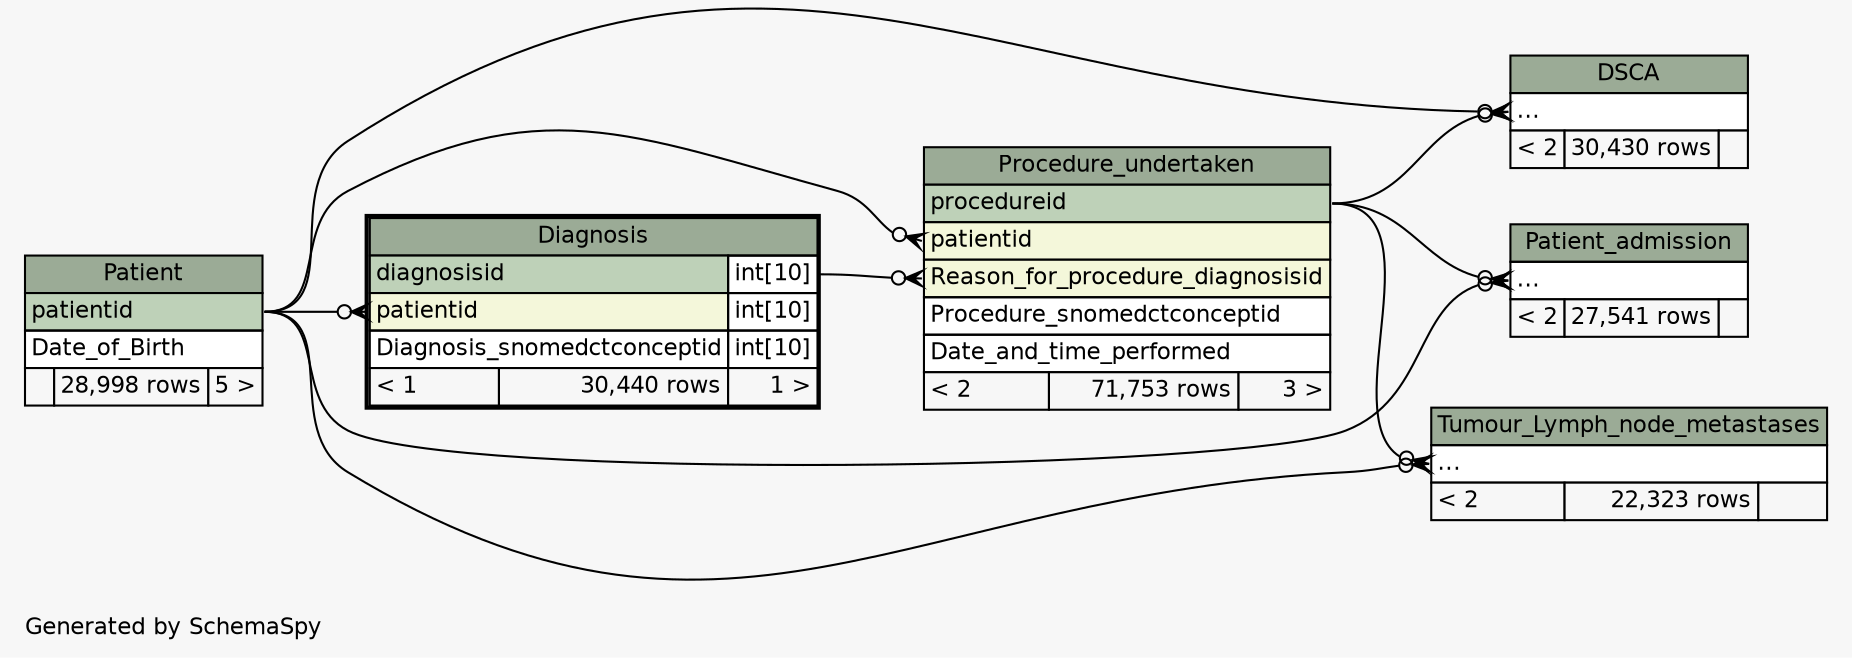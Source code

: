 // dot 2.28.0 on Mac OS X 10.8.1
// SchemaSpy rev 590
digraph "twoDegreesRelationshipsDiagram" {
  graph [
    rankdir="RL"
    bgcolor="#f7f7f7"
    label="\nGenerated by SchemaSpy"
    labeljust="l"
    nodesep="0.18"
    ranksep="0.46"
    fontname="Helvetica"
    fontsize="11"
  ];
  node [
    fontname="Helvetica"
    fontsize="11"
    shape="plaintext"
  ];
  edge [
    arrowsize="0.8"
  ];
  "Diagnosis":"patientid":w -> "Patient":"patientid":e [arrowhead=none dir=back arrowtail=crowodot];
  "DSCA":"elipses":w -> "Patient":"patientid":e [arrowhead=none dir=back arrowtail=crowodot];
  "DSCA":"elipses":w -> "Procedure_undertaken":"procedureid":e [arrowhead=none dir=back arrowtail=crowodot];
  "Patient_admission":"elipses":w -> "Patient":"patientid":e [arrowhead=none dir=back arrowtail=crowodot];
  "Patient_admission":"elipses":w -> "Procedure_undertaken":"procedureid":e [arrowhead=none dir=back arrowtail=crowodot];
  "Procedure_undertaken":"patientid":w -> "Patient":"patientid":e [arrowhead=none dir=back arrowtail=crowodot];
  "Procedure_undertaken":"Reason_for_procedure_diagnosisid":w -> "Diagnosis":"diagnosisid.type":e [arrowhead=none dir=back arrowtail=crowodot];
  "Tumour_Lymph_node_metastases":"elipses":w -> "Patient":"patientid":e [arrowhead=none dir=back arrowtail=crowodot];
  "Tumour_Lymph_node_metastases":"elipses":w -> "Procedure_undertaken":"procedureid":e [arrowhead=none dir=back arrowtail=crowodot];
  "Diagnosis" [
    label=<
    <TABLE BORDER="2" CELLBORDER="1" CELLSPACING="0" BGCOLOR="#ffffff">
      <TR><TD COLSPAN="3" BGCOLOR="#9bab96" ALIGN="CENTER">Diagnosis</TD></TR>
      <TR><TD PORT="diagnosisid" COLSPAN="2" BGCOLOR="#bed1b8" ALIGN="LEFT">diagnosisid</TD><TD PORT="diagnosisid.type" ALIGN="LEFT">int[10]</TD></TR>
      <TR><TD PORT="patientid" COLSPAN="2" BGCOLOR="#f4f7da" ALIGN="LEFT">patientid</TD><TD PORT="patientid.type" ALIGN="LEFT">int[10]</TD></TR>
      <TR><TD PORT="Diagnosis_snomedctconceptid" COLSPAN="2" ALIGN="LEFT">Diagnosis_snomedctconceptid</TD><TD PORT="Diagnosis_snomedctconceptid.type" ALIGN="LEFT">int[10]</TD></TR>
      <TR><TD ALIGN="LEFT" BGCOLOR="#f7f7f7">&lt; 1</TD><TD ALIGN="RIGHT" BGCOLOR="#f7f7f7">30,440 rows</TD><TD ALIGN="RIGHT" BGCOLOR="#f7f7f7">1 &gt;</TD></TR>
    </TABLE>>
    URL="Diagnosis.html"
    tooltip="Diagnosis"
  ];
  "DSCA" [
    label=<
    <TABLE BORDER="0" CELLBORDER="1" CELLSPACING="0" BGCOLOR="#ffffff">
      <TR><TD COLSPAN="3" BGCOLOR="#9bab96" ALIGN="CENTER">DSCA</TD></TR>
      <TR><TD PORT="elipses" COLSPAN="3" ALIGN="LEFT">...</TD></TR>
      <TR><TD ALIGN="LEFT" BGCOLOR="#f7f7f7">&lt; 2</TD><TD ALIGN="RIGHT" BGCOLOR="#f7f7f7">30,430 rows</TD><TD ALIGN="RIGHT" BGCOLOR="#f7f7f7">  </TD></TR>
    </TABLE>>
    URL="DSCA.html"
    tooltip="DSCA"
  ];
  "Patient" [
    label=<
    <TABLE BORDER="0" CELLBORDER="1" CELLSPACING="0" BGCOLOR="#ffffff">
      <TR><TD COLSPAN="3" BGCOLOR="#9bab96" ALIGN="CENTER">Patient</TD></TR>
      <TR><TD PORT="patientid" COLSPAN="3" BGCOLOR="#bed1b8" ALIGN="LEFT">patientid</TD></TR>
      <TR><TD PORT="Date_of_Birth" COLSPAN="3" ALIGN="LEFT">Date_of_Birth</TD></TR>
      <TR><TD ALIGN="LEFT" BGCOLOR="#f7f7f7">  </TD><TD ALIGN="RIGHT" BGCOLOR="#f7f7f7">28,998 rows</TD><TD ALIGN="RIGHT" BGCOLOR="#f7f7f7">5 &gt;</TD></TR>
    </TABLE>>
    URL="Patient.html"
    tooltip="Patient"
  ];
  "Patient_admission" [
    label=<
    <TABLE BORDER="0" CELLBORDER="1" CELLSPACING="0" BGCOLOR="#ffffff">
      <TR><TD COLSPAN="3" BGCOLOR="#9bab96" ALIGN="CENTER">Patient_admission</TD></TR>
      <TR><TD PORT="elipses" COLSPAN="3" ALIGN="LEFT">...</TD></TR>
      <TR><TD ALIGN="LEFT" BGCOLOR="#f7f7f7">&lt; 2</TD><TD ALIGN="RIGHT" BGCOLOR="#f7f7f7">27,541 rows</TD><TD ALIGN="RIGHT" BGCOLOR="#f7f7f7">  </TD></TR>
    </TABLE>>
    URL="Patient_admission.html"
    tooltip="Patient_admission"
  ];
  "Procedure_undertaken" [
    label=<
    <TABLE BORDER="0" CELLBORDER="1" CELLSPACING="0" BGCOLOR="#ffffff">
      <TR><TD COLSPAN="3" BGCOLOR="#9bab96" ALIGN="CENTER">Procedure_undertaken</TD></TR>
      <TR><TD PORT="procedureid" COLSPAN="3" BGCOLOR="#bed1b8" ALIGN="LEFT">procedureid</TD></TR>
      <TR><TD PORT="patientid" COLSPAN="3" BGCOLOR="#f4f7da" ALIGN="LEFT">patientid</TD></TR>
      <TR><TD PORT="Reason_for_procedure_diagnosisid" COLSPAN="3" BGCOLOR="#f4f7da" ALIGN="LEFT">Reason_for_procedure_diagnosisid</TD></TR>
      <TR><TD PORT="Procedure_snomedctconceptid" COLSPAN="3" ALIGN="LEFT">Procedure_snomedctconceptid</TD></TR>
      <TR><TD PORT="Date_and_time_performed" COLSPAN="3" ALIGN="LEFT">Date_and_time_performed</TD></TR>
      <TR><TD ALIGN="LEFT" BGCOLOR="#f7f7f7">&lt; 2</TD><TD ALIGN="RIGHT" BGCOLOR="#f7f7f7">71,753 rows</TD><TD ALIGN="RIGHT" BGCOLOR="#f7f7f7">3 &gt;</TD></TR>
    </TABLE>>
    URL="Procedure_undertaken.html"
    tooltip="Procedure_undertaken"
  ];
  "Tumour_Lymph_node_metastases" [
    label=<
    <TABLE BORDER="0" CELLBORDER="1" CELLSPACING="0" BGCOLOR="#ffffff">
      <TR><TD COLSPAN="3" BGCOLOR="#9bab96" ALIGN="CENTER">Tumour_Lymph_node_metastases</TD></TR>
      <TR><TD PORT="elipses" COLSPAN="3" ALIGN="LEFT">...</TD></TR>
      <TR><TD ALIGN="LEFT" BGCOLOR="#f7f7f7">&lt; 2</TD><TD ALIGN="RIGHT" BGCOLOR="#f7f7f7">22,323 rows</TD><TD ALIGN="RIGHT" BGCOLOR="#f7f7f7">  </TD></TR>
    </TABLE>>
    URL="Tumour_Lymph_node_metastases.html"
    tooltip="Tumour_Lymph_node_metastases"
  ];
}

